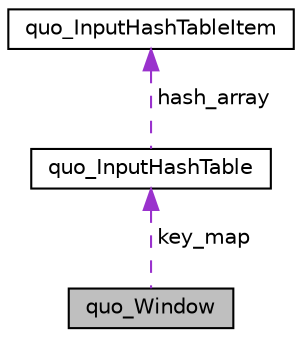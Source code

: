 digraph "quo_Window"
{
 // LATEX_PDF_SIZE
  edge [fontname="Helvetica",fontsize="10",labelfontname="Helvetica",labelfontsize="10"];
  node [fontname="Helvetica",fontsize="10",shape=record];
  Node1 [label="quo_Window",height=0.2,width=0.4,color="black", fillcolor="grey75", style="filled", fontcolor="black",tooltip="Platform window structure. Responsible for storing data about a window's state and it's OpenGL contex..."];
  Node2 -> Node1 [dir="back",color="darkorchid3",fontsize="10",style="dashed",label=" key_map" ,fontname="Helvetica"];
  Node2 [label="quo_InputHashTable",height=0.2,width=0.4,color="black", fillcolor="white", style="filled",URL="$structquo__InputHashTable.html",tooltip="[internal use only] Hash table for storing keymaps"];
  Node3 -> Node2 [dir="back",color="darkorchid3",fontsize="10",style="dashed",label=" hash_array" ,fontname="Helvetica"];
  Node3 [label="quo_InputHashTableItem",height=0.2,width=0.4,color="black", fillcolor="white", style="filled",URL="$structquo__InputHashTableItem.html",tooltip="[internal use only] Key value pair, for storing system input map items"];
}
